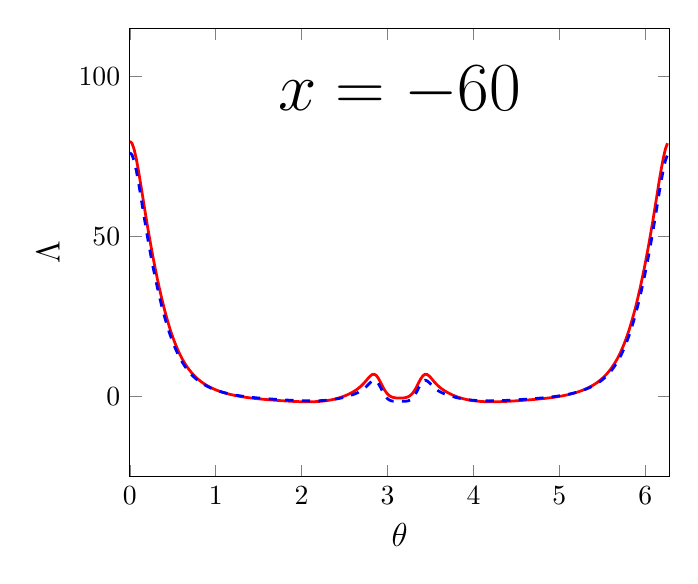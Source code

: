 \begin{tikzpicture}[scale=1]

  \begin{axis}[
    xmin = 0,
    xmax = 6.283,
    ymin = -25,
    ymax = 115,
    xlabel = {\large $\theta$},
    ylabel = {\large ${\Lambda}$},
    ylabel near ticks,
    title style={at={(0.5,0.9)},anchor=north},
    title = {\Huge $x = -60$},
  ]

\addplot[red,line width=1pt] coordinates{
(0.0e+00,7.973e+01)
(2.454e-02,7.908e+01)
(4.909e-02,7.722e+01)
(7.363e-02,7.436e+01)
(9.818e-02,7.08e+01)
(1.227e-01,6.684e+01)
(1.473e-01,6.271e+01)
(1.718e-01,5.858e+01)
(1.964e-01,5.455e+01)
(2.209e-01,5.067e+01)
(2.454e-01,4.696e+01)
(2.7e-01,4.341e+01)
(2.945e-01,4.004e+01)
(3.191e-01,3.683e+01)
(3.436e-01,3.378e+01)
(3.682e-01,3.091e+01)
(3.927e-01,2.821e+01)
(4.172e-01,2.569e+01)
(4.418e-01,2.334e+01)
(4.663e-01,2.117e+01)
(4.909e-01,1.917e+01)
(5.154e-01,1.735e+01)
(5.4e-01,1.568e+01)
(5.645e-01,1.416e+01)
(5.891e-01,1.278e+01)
(6.136e-01,1.153e+01)
(6.381e-01,1.041e+01)
(6.627e-01,9.387e+00)
(6.872e-01,8.467e+00)
(7.118e-01,7.636e+00)
(7.363e-01,6.885e+00)
(7.609e-01,6.206e+00)
(7.854e-01,5.591e+00)
(8.099e-01,5.033e+00)
(8.345e-01,4.526e+00)
(8.59e-01,4.065e+00)
(8.836e-01,3.644e+00)
(9.081e-01,3.259e+00)
(9.327e-01,2.906e+00)
(9.572e-01,2.583e+00)
(9.818e-01,2.285e+00)
(1.006e+00,2.011e+00)
(1.031e+00,1.759e+00)
(1.055e+00,1.525e+00)
(1.08e+00,1.309e+00)
(1.105e+00,1.109e+00)
(1.129e+00,9.234e-01)
(1.154e+00,7.513e-01)
(1.178e+00,5.915e-01)
(1.203e+00,4.43e-01)
(1.227e+00,3.049e-01)
(1.252e+00,1.764e-01)
(1.276e+00,5.672e-02)
(1.301e+00,-5.481e-02)
(1.325e+00,-1.589e-01)
(1.35e+00,-2.561e-01)
(1.374e+00,-3.471e-01)
(1.399e+00,-4.324e-01)
(1.423e+00,-5.125e-01)
(1.448e+00,-5.88e-01)
(1.473e+00,-6.593e-01)
(1.497e+00,-7.268e-01)
(1.522e+00,-7.911e-01)
(1.546e+00,-8.526e-01)
(1.571e+00,-9.113e-01)
(1.595e+00,-9.68e-01)
(1.62e+00,-1.023e+00)
(1.644e+00,-1.076e+00)
(1.669e+00,-1.127e+00)
(1.694e+00,-1.177e+00)
(1.718e+00,-1.225e+00)
(1.743e+00,-1.272e+00)
(1.767e+00,-1.318e+00)
(1.792e+00,-1.362e+00)
(1.816e+00,-1.404e+00)
(1.841e+00,-1.445e+00)
(1.865e+00,-1.483e+00)
(1.89e+00,-1.518e+00)
(1.914e+00,-1.551e+00)
(1.939e+00,-1.58e+00)
(1.964e+00,-1.606e+00)
(1.988e+00,-1.627e+00)
(2.013e+00,-1.644e+00)
(2.037e+00,-1.655e+00)
(2.062e+00,-1.661e+00)
(2.086e+00,-1.659e+00)
(2.111e+00,-1.651e+00)
(2.135e+00,-1.635e+00)
(2.16e+00,-1.61e+00)
(2.184e+00,-1.575e+00)
(2.209e+00,-1.53e+00)
(2.233e+00,-1.474e+00)
(2.258e+00,-1.405e+00)
(2.283e+00,-1.323e+00)
(2.307e+00,-1.227e+00)
(2.332e+00,-1.115e+00)
(2.356e+00,-9.872e-01)
(2.381e+00,-8.41e-01)
(2.405e+00,-6.757e-01)
(2.43e+00,-4.901e-01)
(2.454e+00,-2.827e-01)
(2.479e+00,-5.255e-02)
(2.503e+00,2.018e-01)
(2.528e+00,4.815e-01)
(2.553e+00,7.884e-01)
(2.577e+00,1.124e+00)
(2.602e+00,1.493e+00)
(2.626e+00,1.9e+00)
(2.651e+00,2.354e+00)
(2.675e+00,2.868e+00)
(2.7e+00,3.455e+00)
(2.724e+00,4.127e+00)
(2.749e+00,4.878e+00)
(2.773e+00,5.663e+00)
(2.798e+00,6.38e+00)
(2.822e+00,6.864e+00)
(2.847e+00,6.934e+00)
(2.872e+00,6.48e+00)
(2.896e+00,5.538e+00)
(2.921e+00,4.29e+00)
(2.945e+00,2.983e+00)
(2.97e+00,1.827e+00)
(2.994e+00,9.299e-01)
(3.019e+00,3.075e-01)
(3.043e+00,-8.445e-02)
(3.068e+00,-3.101e-01)
(3.092e+00,-4.283e-01)
(3.117e+00,-4.823e-01)
(3.142e+00,-4.976e-01)
(3.166e+00,-4.823e-01)
(3.191e+00,-4.283e-01)
(3.215e+00,-3.101e-01)
(3.24e+00,-8.445e-02)
(3.264e+00,3.075e-01)
(3.289e+00,9.299e-01)
(3.313e+00,1.827e+00)
(3.338e+00,2.983e+00)
(3.362e+00,4.29e+00)
(3.387e+00,5.538e+00)
(3.412e+00,6.48e+00)
(3.436e+00,6.934e+00)
(3.461e+00,6.864e+00)
(3.485e+00,6.38e+00)
(3.51e+00,5.663e+00)
(3.534e+00,4.878e+00)
(3.559e+00,4.127e+00)
(3.583e+00,3.455e+00)
(3.608e+00,2.868e+00)
(3.632e+00,2.354e+00)
(3.657e+00,1.9e+00)
(3.682e+00,1.493e+00)
(3.706e+00,1.124e+00)
(3.731e+00,7.883e-01)
(3.755e+00,4.815e-01)
(3.78e+00,2.018e-01)
(3.804e+00,-5.255e-02)
(3.829e+00,-2.828e-01)
(3.853e+00,-4.901e-01)
(3.878e+00,-6.757e-01)
(3.902e+00,-8.41e-01)
(3.927e+00,-9.872e-01)
(3.951e+00,-1.115e+00)
(3.976e+00,-1.227e+00)
(4.001e+00,-1.323e+00)
(4.025e+00,-1.405e+00)
(4.05e+00,-1.474e+00)
(4.074e+00,-1.53e+00)
(4.099e+00,-1.575e+00)
(4.123e+00,-1.61e+00)
(4.148e+00,-1.635e+00)
(4.172e+00,-1.651e+00)
(4.197e+00,-1.659e+00)
(4.221e+00,-1.661e+00)
(4.246e+00,-1.655e+00)
(4.271e+00,-1.644e+00)
(4.295e+00,-1.627e+00)
(4.32e+00,-1.606e+00)
(4.344e+00,-1.58e+00)
(4.369e+00,-1.551e+00)
(4.393e+00,-1.518e+00)
(4.418e+00,-1.483e+00)
(4.442e+00,-1.445e+00)
(4.467e+00,-1.404e+00)
(4.492e+00,-1.362e+00)
(4.516e+00,-1.318e+00)
(4.541e+00,-1.272e+00)
(4.565e+00,-1.225e+00)
(4.59e+00,-1.177e+00)
(4.614e+00,-1.127e+00)
(4.639e+00,-1.076e+00)
(4.663e+00,-1.023e+00)
(4.688e+00,-9.68e-01)
(4.712e+00,-9.114e-01)
(4.737e+00,-8.525e-01)
(4.761e+00,-7.911e-01)
(4.786e+00,-7.268e-01)
(4.811e+00,-6.593e-01)
(4.835e+00,-5.88e-01)
(4.86e+00,-5.125e-01)
(4.884e+00,-4.324e-01)
(4.909e+00,-3.471e-01)
(4.933e+00,-2.561e-01)
(4.958e+00,-1.589e-01)
(4.982e+00,-5.481e-02)
(5.007e+00,5.672e-02)
(5.032e+00,1.764e-01)
(5.056e+00,3.049e-01)
(5.08e+00,4.43e-01)
(5.105e+00,5.915e-01)
(5.13e+00,7.513e-01)
(5.154e+00,9.234e-01)
(5.179e+00,1.109e+00)
(5.203e+00,1.309e+00)
(5.228e+00,1.525e+00)
(5.252e+00,1.759e+00)
(5.277e+00,2.011e+00)
(5.301e+00,2.285e+00)
(5.326e+00,2.583e+00)
(5.351e+00,2.906e+00)
(5.375e+00,3.259e+00)
(5.4e+00,3.644e+00)
(5.424e+00,4.065e+00)
(5.449e+00,4.526e+00)
(5.473e+00,5.033e+00)
(5.498e+00,5.591e+00)
(5.522e+00,6.206e+00)
(5.547e+00,6.885e+00)
(5.571e+00,7.636e+00)
(5.596e+00,8.467e+00)
(5.62e+00,9.387e+00)
(5.645e+00,1.041e+01)
(5.67e+00,1.153e+01)
(5.694e+00,1.278e+01)
(5.719e+00,1.416e+01)
(5.743e+00,1.568e+01)
(5.768e+00,1.735e+01)
(5.792e+00,1.917e+01)
(5.817e+00,2.117e+01)
(5.841e+00,2.334e+01)
(5.866e+00,2.569e+01)
(5.891e+00,2.821e+01)
(5.915e+00,3.091e+01)
(5.94e+00,3.378e+01)
(5.964e+00,3.683e+01)
(5.989e+00,4.004e+01)
(6.013e+00,4.341e+01)
(6.038e+00,4.696e+01)
(6.062e+00,5.067e+01)
(6.087e+00,5.455e+01)
(6.111e+00,5.858e+01)
(6.136e+00,6.271e+01)
(6.16e+00,6.684e+01)
(6.185e+00,7.08e+01)
(6.21e+00,7.436e+01)
(6.234e+00,7.722e+01)
(6.259e+00,7.908e+01)
};

\addplot[blue,dashed,line width=1pt] coordinates{
(0.0e+00,7.613e+01)
(2.454e-02,7.548e+01)
(4.909e-02,7.359e+01)
(7.363e-02,7.071e+01)
(9.818e-02,6.715e+01)
(1.227e-01,6.321e+01)
(1.473e-01,5.913e+01)
(1.718e-01,5.508e+01)
(1.964e-01,5.114e+01)
(2.209e-01,4.738e+01)
(2.454e-01,4.38e+01)
(2.7e-01,4.039e+01)
(2.945e-01,3.717e+01)
(3.191e-01,3.412e+01)
(3.436e-01,3.123e+01)
(3.682e-01,2.853e+01)
(3.927e-01,2.599e+01)
(4.172e-01,2.363e+01)
(4.418e-01,2.144e+01)
(4.663e-01,1.943e+01)
(4.909e-01,1.758e+01)
(5.154e-01,1.589e+01)
(5.4e-01,1.435e+01)
(5.645e-01,1.295e+01)
(5.891e-01,1.169e+01)
(6.136e-01,1.055e+01)
(6.381e-01,9.521e+00)
(6.627e-01,8.593e+00)
(6.872e-01,7.757e+00)
(7.118e-01,7.004e+00)
(7.363e-01,6.325e+00)
(7.609e-01,5.713e+00)
(7.854e-01,5.159e+00)
(8.099e-01,4.657e+00)
(8.345e-01,4.202e+00)
(8.59e-01,3.789e+00)
(8.836e-01,3.413e+00)
(9.081e-01,3.069e+00)
(9.327e-01,2.755e+00)
(9.572e-01,2.467e+00)
(9.818e-01,2.202e+00)
(1.006e+00,1.958e+00)
(1.031e+00,1.734e+00)
(1.055e+00,1.526e+00)
(1.08e+00,1.335e+00)
(1.105e+00,1.157e+00)
(1.129e+00,9.926e-01)
(1.154e+00,8.399e-01)
(1.178e+00,6.98e-01)
(1.203e+00,5.662e-01)
(1.227e+00,4.435e-01)
(1.252e+00,3.294e-01)
(1.276e+00,2.23e-01)
(1.301e+00,1.238e-01)
(1.325e+00,3.106e-02)
(1.35e+00,-5.557e-02)
(1.374e+00,-1.367e-01)
(1.399e+00,-2.129e-01)
(1.423e+00,-2.845e-01)
(1.448e+00,-3.521e-01)
(1.473e+00,-4.16e-01)
(1.497e+00,-4.767e-01)
(1.522e+00,-5.344e-01)
(1.546e+00,-5.899e-01)
(1.571e+00,-6.427e-01)
(1.595e+00,-6.942e-01)
(1.62e+00,-7.436e-01)
(1.644e+00,-7.917e-01)
(1.669e+00,-8.385e-01)
(1.694e+00,-8.841e-01)
(1.718e+00,-9.287e-01)
(1.743e+00,-9.721e-01)
(1.767e+00,-1.014e+00)
(1.792e+00,-1.055e+00)
(1.816e+00,-1.095e+00)
(1.841e+00,-1.133e+00)
(1.865e+00,-1.17e+00)
(1.89e+00,-1.205e+00)
(1.914e+00,-1.237e+00)
(1.939e+00,-1.267e+00)
(1.964e+00,-1.294e+00)
(1.988e+00,-1.318e+00)
(2.013e+00,-1.338e+00)
(2.037e+00,-1.354e+00)
(2.062e+00,-1.366e+00)
(2.086e+00,-1.373e+00)
(2.111e+00,-1.374e+00)
(2.135e+00,-1.37e+00)
(2.16e+00,-1.359e+00)
(2.184e+00,-1.341e+00)
(2.209e+00,-1.315e+00)
(2.233e+00,-1.281e+00)
(2.258e+00,-1.238e+00)
(2.283e+00,-1.187e+00)
(2.307e+00,-1.124e+00)
(2.332e+00,-1.052e+00)
(2.356e+00,-9.674e-01)
(2.381e+00,-8.711e-01)
(2.405e+00,-7.621e-01)
(2.43e+00,-6.397e-01)
(2.454e+00,-5.034e-01)
(2.479e+00,-3.528e-01)
(2.503e+00,-1.875e-01)
(2.528e+00,-7.299e-03)
(2.553e+00,1.883e-01)
(2.577e+00,4.003e-01)
(2.602e+00,6.308e-01)
(2.626e+00,8.842e-01)
(2.651e+00,1.169e+00)
(2.675e+00,1.498e+00)
(2.7e+00,1.893e+00)
(2.724e+00,2.376e+00)
(2.749e+00,2.963e+00)
(2.773e+00,3.64e+00)
(2.798e+00,4.332e+00)
(2.822e+00,4.881e+00)
(2.847e+00,5.08e+00)
(2.872e+00,4.761e+00)
(2.896e+00,3.908e+00)
(2.921e+00,2.695e+00)
(2.945e+00,1.398e+00)
(2.97e+00,2.662e-01)
(2.994e+00,-5.665e-01)
(3.019e+00,-1.088e+00)
(3.043e+00,-1.359e+00)
(3.068e+00,-1.467e+00)
(3.092e+00,-1.489e+00)
(3.117e+00,-1.481e+00)
(3.142e+00,-1.475e+00)
(3.166e+00,-1.481e+00)
(3.191e+00,-1.489e+00)
(3.215e+00,-1.467e+00)
(3.24e+00,-1.359e+00)
(3.264e+00,-1.088e+00)
(3.289e+00,-5.665e-01)
(3.313e+00,2.662e-01)
(3.338e+00,1.398e+00)
(3.362e+00,2.695e+00)
(3.387e+00,3.908e+00)
(3.412e+00,4.761e+00)
(3.436e+00,5.08e+00)
(3.461e+00,4.881e+00)
(3.485e+00,4.332e+00)
(3.51e+00,3.64e+00)
(3.534e+00,2.963e+00)
(3.559e+00,2.376e+00)
(3.583e+00,1.893e+00)
(3.608e+00,1.498e+00)
(3.632e+00,1.169e+00)
(3.657e+00,8.842e-01)
(3.682e+00,6.308e-01)
(3.706e+00,4.003e-01)
(3.731e+00,1.883e-01)
(3.755e+00,-7.299e-03)
(3.78e+00,-1.875e-01)
(3.804e+00,-3.528e-01)
(3.829e+00,-5.034e-01)
(3.853e+00,-6.397e-01)
(3.878e+00,-7.621e-01)
(3.902e+00,-8.711e-01)
(3.927e+00,-9.674e-01)
(3.951e+00,-1.052e+00)
(3.976e+00,-1.124e+00)
(4.001e+00,-1.187e+00)
(4.025e+00,-1.238e+00)
(4.05e+00,-1.281e+00)
(4.074e+00,-1.315e+00)
(4.099e+00,-1.341e+00)
(4.123e+00,-1.359e+00)
(4.148e+00,-1.37e+00)
(4.172e+00,-1.374e+00)
(4.197e+00,-1.373e+00)
(4.221e+00,-1.366e+00)
(4.246e+00,-1.354e+00)
(4.271e+00,-1.338e+00)
(4.295e+00,-1.318e+00)
(4.32e+00,-1.294e+00)
(4.344e+00,-1.267e+00)
(4.369e+00,-1.237e+00)
(4.393e+00,-1.205e+00)
(4.418e+00,-1.17e+00)
(4.442e+00,-1.133e+00)
(4.467e+00,-1.095e+00)
(4.492e+00,-1.056e+00)
(4.516e+00,-1.014e+00)
(4.541e+00,-9.721e-01)
(4.565e+00,-9.287e-01)
(4.59e+00,-8.841e-01)
(4.614e+00,-8.385e-01)
(4.639e+00,-7.917e-01)
(4.663e+00,-7.436e-01)
(4.688e+00,-6.941e-01)
(4.712e+00,-6.429e-01)
(4.737e+00,-5.898e-01)
(4.761e+00,-5.345e-01)
(4.786e+00,-4.767e-01)
(4.811e+00,-4.16e-01)
(4.835e+00,-3.521e-01)
(4.86e+00,-2.845e-01)
(4.884e+00,-2.129e-01)
(4.909e+00,-1.367e-01)
(4.933e+00,-5.558e-02)
(4.958e+00,3.107e-02)
(4.982e+00,1.237e-01)
(5.007e+00,2.23e-01)
(5.032e+00,3.294e-01)
(5.056e+00,4.436e-01)
(5.08e+00,5.662e-01)
(5.105e+00,6.98e-01)
(5.13e+00,8.399e-01)
(5.154e+00,9.926e-01)
(5.179e+00,1.157e+00)
(5.203e+00,1.335e+00)
(5.228e+00,1.526e+00)
(5.252e+00,1.734e+00)
(5.277e+00,1.958e+00)
(5.301e+00,2.202e+00)
(5.326e+00,2.467e+00)
(5.351e+00,2.755e+00)
(5.375e+00,3.069e+00)
(5.4e+00,3.413e+00)
(5.424e+00,3.789e+00)
(5.449e+00,4.202e+00)
(5.473e+00,4.657e+00)
(5.498e+00,5.159e+00)
(5.522e+00,5.713e+00)
(5.547e+00,6.325e+00)
(5.571e+00,7.004e+00)
(5.596e+00,7.757e+00)
(5.62e+00,8.593e+00)
(5.645e+00,9.521e+00)
(5.67e+00,1.055e+01)
(5.694e+00,1.169e+01)
(5.719e+00,1.295e+01)
(5.743e+00,1.435e+01)
(5.768e+00,1.589e+01)
(5.792e+00,1.758e+01)
(5.817e+00,1.943e+01)
(5.841e+00,2.144e+01)
(5.866e+00,2.363e+01)
(5.891e+00,2.599e+01)
(5.915e+00,2.853e+01)
(5.94e+00,3.123e+01)
(5.964e+00,3.412e+01)
(5.989e+00,3.717e+01)
(6.013e+00,4.039e+01)
(6.038e+00,4.38e+01)
(6.062e+00,4.738e+01)
(6.087e+00,5.114e+01)
(6.111e+00,5.508e+01)
(6.136e+00,5.913e+01)
(6.16e+00,6.321e+01)
(6.185e+00,6.715e+01)
(6.21e+00,7.071e+01)
(6.234e+00,7.359e+01)
(6.259e+00,7.548e+01)
};


\end{axis}


\end{tikzpicture}
